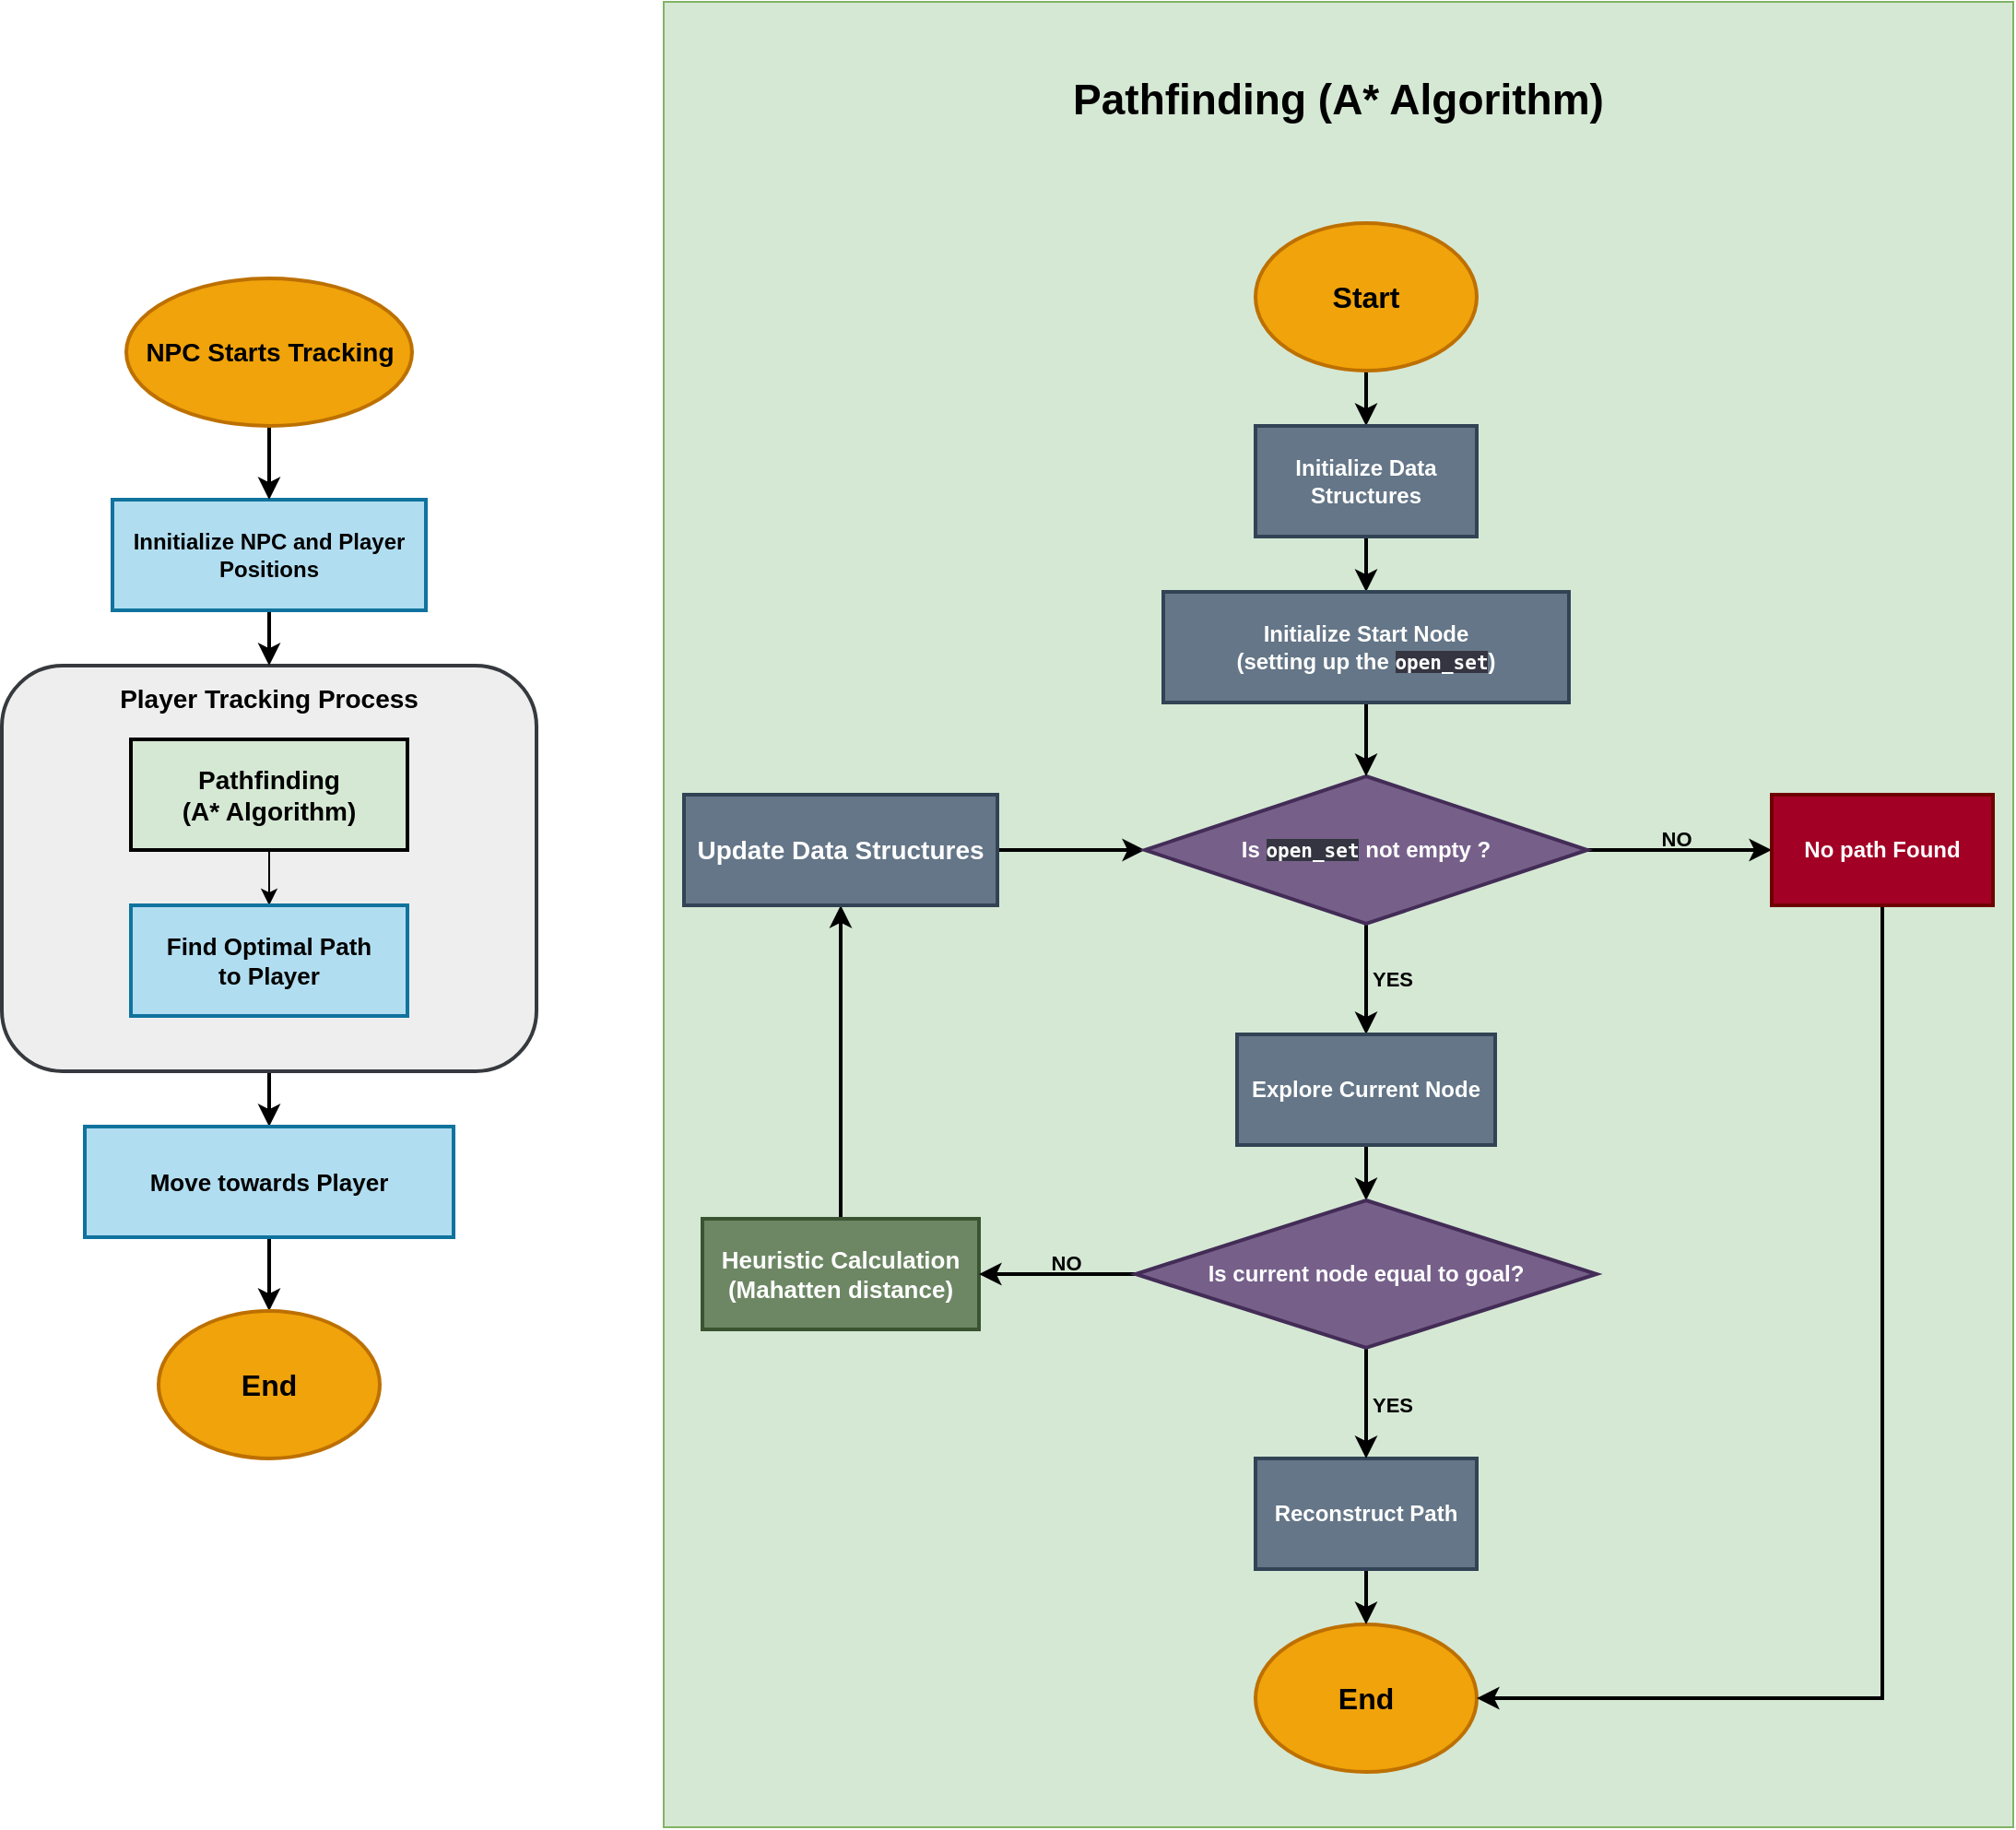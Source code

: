 <mxfile version="22.1.2" type="device">
  <diagram name="Page-1" id="YNtL-h6S51Kh_AjPHzg3">
    <mxGraphModel dx="3056" dy="1286" grid="1" gridSize="10" guides="1" tooltips="1" connect="1" arrows="1" fold="1" page="1" pageScale="1" pageWidth="850" pageHeight="1100" math="0" shadow="0">
      <root>
        <mxCell id="0" />
        <mxCell id="1" parent="0" />
        <mxCell id="kVOUE-hHhYWI_F6YInDT-84" value="&lt;b style=&quot;color: rgb(0, 0, 0); font-size: 23px;&quot;&gt;Pathfinding (A* Algorithm)&lt;br&gt;&lt;br&gt;&lt;br&gt;&lt;br&gt;&lt;br&gt;&lt;br&gt;&lt;br&gt;&lt;br&gt;&lt;br&gt;&lt;br&gt;&lt;br&gt;&lt;br&gt;&lt;br&gt;&lt;br&gt;&lt;br&gt;&lt;br&gt;&lt;br&gt;&lt;br&gt;&lt;br&gt;&lt;br&gt;&lt;br&gt;&lt;br&gt;&lt;br&gt;&lt;br&gt;&lt;br&gt;&lt;br&gt;&lt;br&gt;&lt;br&gt;&lt;br&gt;&lt;br&gt;&lt;br&gt;&lt;br&gt;&lt;br&gt;&lt;/b&gt;" style="rounded=0;whiteSpace=wrap;html=1;fillColor=#d5e8d4;strokeColor=#82b366;" vertex="1" parent="1">
          <mxGeometry x="-431" y="10" width="732" height="990" as="geometry" />
        </mxCell>
        <mxCell id="kVOUE-hHhYWI_F6YInDT-79" style="edgeStyle=orthogonalEdgeStyle;rounded=0;orthogonalLoop=1;jettySize=auto;html=1;exitX=0.5;exitY=1;exitDx=0;exitDy=0;entryX=0.5;entryY=0;entryDx=0;entryDy=0;strokeWidth=2;" edge="1" parent="1" source="kVOUE-hHhYWI_F6YInDT-71" target="kVOUE-hHhYWI_F6YInDT-78">
          <mxGeometry relative="1" as="geometry" />
        </mxCell>
        <mxCell id="kVOUE-hHhYWI_F6YInDT-71" value="&lt;font style=&quot;font-size: 14px;&quot; color=&quot;#000000&quot;&gt;&lt;b&gt;Player Tracking Process&lt;br&gt;&lt;br&gt;&lt;br&gt;&lt;br&gt;&lt;br&gt;&lt;br&gt;&lt;br&gt;&lt;br&gt;&lt;br&gt;&lt;br&gt;&lt;br&gt;&lt;/b&gt;&lt;br&gt;&lt;/font&gt;" style="rounded=1;whiteSpace=wrap;html=1;fillColor=#eeeeee;strokeColor=#36393d;strokeWidth=2;" vertex="1" parent="1">
          <mxGeometry x="-790" y="370" width="290" height="220" as="geometry" />
        </mxCell>
        <mxCell id="kVOUE-hHhYWI_F6YInDT-72" style="edgeStyle=orthogonalEdgeStyle;rounded=0;orthogonalLoop=1;jettySize=auto;html=1;exitX=0.5;exitY=1;exitDx=0;exitDy=0;entryX=0.5;entryY=0;entryDx=0;entryDy=0;strokeWidth=2;" edge="1" parent="1" source="kVOUE-hHhYWI_F6YInDT-3" target="kVOUE-hHhYWI_F6YInDT-71">
          <mxGeometry relative="1" as="geometry" />
        </mxCell>
        <mxCell id="kVOUE-hHhYWI_F6YInDT-3" value="&lt;b&gt;&lt;font color=&quot;#000000&quot;&gt;Innitialize NPC and Player Positions&lt;/font&gt;&lt;/b&gt;" style="rounded=0;whiteSpace=wrap;html=1;fillColor=#b1ddf0;strokeColor=#10739e;strokeWidth=2;" vertex="1" parent="1">
          <mxGeometry x="-730" y="280" width="170" height="60" as="geometry" />
        </mxCell>
        <mxCell id="kVOUE-hHhYWI_F6YInDT-68" style="edgeStyle=orthogonalEdgeStyle;rounded=0;orthogonalLoop=1;jettySize=auto;html=1;exitX=0.5;exitY=0;exitDx=0;exitDy=0;entryX=0.5;entryY=1;entryDx=0;entryDy=0;strokeWidth=2;strokeColor=#000000;" edge="1" parent="1" source="kVOUE-hHhYWI_F6YInDT-9" target="kVOUE-hHhYWI_F6YInDT-26">
          <mxGeometry relative="1" as="geometry" />
        </mxCell>
        <mxCell id="kVOUE-hHhYWI_F6YInDT-9" value="&lt;b style=&quot;font-size: 13px;&quot;&gt;Heuristic Calculation&lt;br&gt;(Mahatten distance)&lt;/b&gt;" style="rounded=0;whiteSpace=wrap;html=1;fillColor=#6d8764;fontColor=#ffffff;strokeColor=#3A5431;strokeWidth=2;" vertex="1" parent="1">
          <mxGeometry x="-410" y="670" width="150" height="60" as="geometry" />
        </mxCell>
        <mxCell id="kVOUE-hHhYWI_F6YInDT-62" style="edgeStyle=orthogonalEdgeStyle;rounded=0;orthogonalLoop=1;jettySize=auto;html=1;exitX=1;exitY=0.5;exitDx=0;exitDy=0;strokeWidth=2;strokeColor=#000000;" edge="1" parent="1" source="kVOUE-hHhYWI_F6YInDT-26" target="kVOUE-hHhYWI_F6YInDT-33">
          <mxGeometry relative="1" as="geometry" />
        </mxCell>
        <mxCell id="kVOUE-hHhYWI_F6YInDT-26" value="&lt;font style=&quot;font-size: 14px;&quot;&gt;&lt;b&gt;Update Data Structures&lt;/b&gt;&lt;/font&gt;" style="rounded=0;whiteSpace=wrap;html=1;fillColor=#647687;fontColor=#ffffff;strokeColor=#314354;strokeWidth=2;" vertex="1" parent="1">
          <mxGeometry x="-420" y="440" width="170" height="60" as="geometry" />
        </mxCell>
        <mxCell id="kVOUE-hHhYWI_F6YInDT-44" value="" style="edgeStyle=orthogonalEdgeStyle;rounded=0;orthogonalLoop=1;jettySize=auto;html=1;strokeWidth=2;strokeColor=#000000;" edge="1" parent="1" source="kVOUE-hHhYWI_F6YInDT-30" target="kVOUE-hHhYWI_F6YInDT-32">
          <mxGeometry relative="1" as="geometry" />
        </mxCell>
        <mxCell id="kVOUE-hHhYWI_F6YInDT-30" value="&lt;b&gt;&lt;font style=&quot;font-size: 16px;&quot;&gt;Start&lt;/font&gt;&lt;/b&gt;" style="ellipse;whiteSpace=wrap;html=1;fillColor=#f0a30a;fontColor=#000000;strokeColor=#BD7000;strokeWidth=2;" vertex="1" parent="1">
          <mxGeometry x="-110" y="130" width="120" height="80" as="geometry" />
        </mxCell>
        <mxCell id="kVOUE-hHhYWI_F6YInDT-31" value="&lt;b&gt;&lt;font style=&quot;font-size: 16px;&quot;&gt;End&lt;/font&gt;&lt;/b&gt;" style="ellipse;whiteSpace=wrap;html=1;fillColor=#f0a30a;fontColor=#000000;strokeColor=#BD7000;strokeWidth=2;align=center;" vertex="1" parent="1">
          <mxGeometry x="-110" y="890" width="120" height="80" as="geometry" />
        </mxCell>
        <mxCell id="kVOUE-hHhYWI_F6YInDT-45" style="edgeStyle=orthogonalEdgeStyle;rounded=0;orthogonalLoop=1;jettySize=auto;html=1;exitX=0.5;exitY=1;exitDx=0;exitDy=0;strokeWidth=2;strokeColor=#000000;" edge="1" parent="1" source="kVOUE-hHhYWI_F6YInDT-32" target="kVOUE-hHhYWI_F6YInDT-38">
          <mxGeometry relative="1" as="geometry" />
        </mxCell>
        <mxCell id="kVOUE-hHhYWI_F6YInDT-32" value="&lt;b&gt;Initialize Data Structures&lt;/b&gt;" style="rounded=0;whiteSpace=wrap;html=1;fillColor=#647687;fontColor=#ffffff;strokeColor=#314354;strokeWidth=2;" vertex="1" parent="1">
          <mxGeometry x="-110" y="240" width="120" height="60" as="geometry" />
        </mxCell>
        <mxCell id="kVOUE-hHhYWI_F6YInDT-47" style="edgeStyle=orthogonalEdgeStyle;rounded=0;orthogonalLoop=1;jettySize=auto;html=1;exitX=0.5;exitY=1;exitDx=0;exitDy=0;strokeWidth=2;strokeColor=#000000;" edge="1" parent="1" source="kVOUE-hHhYWI_F6YInDT-33" target="kVOUE-hHhYWI_F6YInDT-37">
          <mxGeometry relative="1" as="geometry" />
        </mxCell>
        <mxCell id="kVOUE-hHhYWI_F6YInDT-56" value="&lt;b&gt;YES&lt;/b&gt;" style="edgeLabel;html=1;align=center;verticalAlign=middle;resizable=0;points=[];labelBackgroundColor=none;fontColor=#000000;" vertex="1" connectable="0" parent="kVOUE-hHhYWI_F6YInDT-47">
          <mxGeometry x="-0.011" y="2" relative="1" as="geometry">
            <mxPoint x="12" as="offset" />
          </mxGeometry>
        </mxCell>
        <mxCell id="kVOUE-hHhYWI_F6YInDT-48" style="edgeStyle=orthogonalEdgeStyle;rounded=0;orthogonalLoop=1;jettySize=auto;html=1;exitX=1;exitY=0.5;exitDx=0;exitDy=0;entryX=0;entryY=0.5;entryDx=0;entryDy=0;strokeWidth=2;strokeColor=#000000;" edge="1" parent="1" source="kVOUE-hHhYWI_F6YInDT-33" target="kVOUE-hHhYWI_F6YInDT-35">
          <mxGeometry relative="1" as="geometry" />
        </mxCell>
        <mxCell id="kVOUE-hHhYWI_F6YInDT-33" value="&lt;b&gt;Is&amp;nbsp;&lt;code style=&quot;border: 0px solid rgb(217, 217, 227); box-sizing: border-box; --tw-border-spacing-x: 0; --tw-border-spacing-y: 0; --tw-translate-x: 0; --tw-translate-y: 0; --tw-rotate: 0; --tw-skew-x: 0; --tw-skew-y: 0; --tw-scale-x: 1; --tw-scale-y: 1; --tw-pan-x: ; --tw-pan-y: ; --tw-pinch-zoom: ; --tw-scroll-snap-strictness: proximity; --tw-gradient-from-position: ; --tw-gradient-via-position: ; --tw-gradient-to-position: ; --tw-ordinal: ; --tw-slashed-zero: ; --tw-numeric-figure: ; --tw-numeric-spacing: ; --tw-numeric-fraction: ; --tw-ring-inset: ; --tw-ring-offset-width: 0px; --tw-ring-offset-color: #fff; --tw-ring-color: rgba(69,89,164,.5); --tw-ring-offset-shadow: 0 0 transparent; --tw-ring-shadow: 0 0 transparent; --tw-shadow: 0 0 transparent; --tw-shadow-colored: 0 0 transparent; --tw-blur: ; --tw-brightness: ; --tw-contrast: ; --tw-grayscale: ; --tw-hue-rotate: ; --tw-invert: ; --tw-saturate: ; --tw-sepia: ; --tw-drop-shadow: ; --tw-backdrop-blur: ; --tw-backdrop-brightness: ; --tw-backdrop-contrast: ; --tw-backdrop-grayscale: ; --tw-backdrop-hue-rotate: ; --tw-backdrop-invert: ; --tw-backdrop-opacity: ; --tw-backdrop-saturate: ; --tw-backdrop-sepia: ; font-size: 0.875em; color: var(--tw-prose-code); text-align: left; background-color: rgb(52, 53, 65); font-family: &amp;quot;Söhne Mono&amp;quot;, Monaco, &amp;quot;Andale Mono&amp;quot;, &amp;quot;Ubuntu Mono&amp;quot;, monospace !important;&quot;&gt;open_set&lt;/code&gt;&amp;nbsp;not empty ?&lt;/b&gt;" style="rhombus;whiteSpace=wrap;html=1;fillColor=#76608a;fontColor=#ffffff;strokeColor=#432D57;strokeWidth=2;" vertex="1" parent="1">
          <mxGeometry x="-170" y="430" width="240" height="80" as="geometry" />
        </mxCell>
        <mxCell id="kVOUE-hHhYWI_F6YInDT-61" style="edgeStyle=orthogonalEdgeStyle;rounded=0;orthogonalLoop=1;jettySize=auto;html=1;exitX=0.5;exitY=1;exitDx=0;exitDy=0;entryX=1;entryY=0.5;entryDx=0;entryDy=0;strokeWidth=2;strokeColor=#000000;" edge="1" parent="1" source="kVOUE-hHhYWI_F6YInDT-35" target="kVOUE-hHhYWI_F6YInDT-31">
          <mxGeometry relative="1" as="geometry" />
        </mxCell>
        <mxCell id="kVOUE-hHhYWI_F6YInDT-35" value="&lt;b&gt;No path Found&lt;/b&gt;" style="rounded=0;whiteSpace=wrap;html=1;fillColor=#a20025;strokeColor=#6F0000;fontColor=#ffffff;strokeWidth=2;" vertex="1" parent="1">
          <mxGeometry x="170" y="440" width="120" height="60" as="geometry" />
        </mxCell>
        <mxCell id="kVOUE-hHhYWI_F6YInDT-52" style="edgeStyle=orthogonalEdgeStyle;rounded=0;orthogonalLoop=1;jettySize=auto;html=1;exitX=0.5;exitY=1;exitDx=0;exitDy=0;entryX=0.5;entryY=0;entryDx=0;entryDy=0;strokeWidth=2;strokeColor=#000000;" edge="1" parent="1" source="kVOUE-hHhYWI_F6YInDT-36" target="kVOUE-hHhYWI_F6YInDT-31">
          <mxGeometry relative="1" as="geometry" />
        </mxCell>
        <mxCell id="kVOUE-hHhYWI_F6YInDT-36" value="&lt;b&gt;Reconstruct Path&lt;/b&gt;" style="rounded=0;whiteSpace=wrap;html=1;fillColor=#647687;fontColor=#ffffff;strokeColor=#314354;strokeWidth=2;" vertex="1" parent="1">
          <mxGeometry x="-110" y="800" width="120" height="60" as="geometry" />
        </mxCell>
        <mxCell id="kVOUE-hHhYWI_F6YInDT-49" style="edgeStyle=orthogonalEdgeStyle;rounded=0;orthogonalLoop=1;jettySize=auto;html=1;exitX=0.5;exitY=1;exitDx=0;exitDy=0;strokeWidth=2;strokeColor=#000000;" edge="1" parent="1" source="kVOUE-hHhYWI_F6YInDT-37" target="kVOUE-hHhYWI_F6YInDT-41">
          <mxGeometry relative="1" as="geometry" />
        </mxCell>
        <mxCell id="kVOUE-hHhYWI_F6YInDT-37" value="&lt;b&gt;Explore Current Node&lt;/b&gt;" style="rounded=0;whiteSpace=wrap;html=1;fillColor=#647687;fontColor=#ffffff;strokeColor=#314354;strokeWidth=2;" vertex="1" parent="1">
          <mxGeometry x="-120" y="570" width="140" height="60" as="geometry" />
        </mxCell>
        <mxCell id="kVOUE-hHhYWI_F6YInDT-46" style="edgeStyle=orthogonalEdgeStyle;rounded=0;orthogonalLoop=1;jettySize=auto;html=1;exitX=0.5;exitY=1;exitDx=0;exitDy=0;strokeWidth=2;strokeColor=#000000;" edge="1" parent="1" source="kVOUE-hHhYWI_F6YInDT-38" target="kVOUE-hHhYWI_F6YInDT-33">
          <mxGeometry relative="1" as="geometry" />
        </mxCell>
        <mxCell id="kVOUE-hHhYWI_F6YInDT-38" value="&lt;b&gt;Initialize Start Node&lt;br&gt;(setting up the &lt;code style=&quot;border: 0px solid rgb(217, 217, 227); box-sizing: border-box; --tw-border-spacing-x: 0; --tw-border-spacing-y: 0; --tw-translate-x: 0; --tw-translate-y: 0; --tw-rotate: 0; --tw-skew-x: 0; --tw-skew-y: 0; --tw-scale-x: 1; --tw-scale-y: 1; --tw-pan-x: ; --tw-pan-y: ; --tw-pinch-zoom: ; --tw-scroll-snap-strictness: proximity; --tw-gradient-from-position: ; --tw-gradient-via-position: ; --tw-gradient-to-position: ; --tw-ordinal: ; --tw-slashed-zero: ; --tw-numeric-figure: ; --tw-numeric-spacing: ; --tw-numeric-fraction: ; --tw-ring-inset: ; --tw-ring-offset-width: 0px; --tw-ring-offset-color: #fff; --tw-ring-color: rgba(69,89,164,.5); --tw-ring-offset-shadow: 0 0 transparent; --tw-ring-shadow: 0 0 transparent; --tw-shadow: 0 0 transparent; --tw-shadow-colored: 0 0 transparent; --tw-blur: ; --tw-brightness: ; --tw-contrast: ; --tw-grayscale: ; --tw-hue-rotate: ; --tw-invert: ; --tw-saturate: ; --tw-sepia: ; --tw-drop-shadow: ; --tw-backdrop-blur: ; --tw-backdrop-brightness: ; --tw-backdrop-contrast: ; --tw-backdrop-grayscale: ; --tw-backdrop-hue-rotate: ; --tw-backdrop-invert: ; --tw-backdrop-opacity: ; --tw-backdrop-saturate: ; --tw-backdrop-sepia: ; font-size: 0.875em; color: var(--tw-prose-code); text-align: left; background-color: rgb(52, 53, 65); font-family: &amp;quot;Söhne Mono&amp;quot;, Monaco, &amp;quot;Andale Mono&amp;quot;, &amp;quot;Ubuntu Mono&amp;quot;, monospace !important;&quot;&gt;open_set&lt;/code&gt;)&lt;/b&gt;" style="rounded=0;whiteSpace=wrap;html=1;fillColor=#647687;fontColor=#ffffff;strokeColor=#314354;strokeWidth=2;" vertex="1" parent="1">
          <mxGeometry x="-160" y="330" width="220" height="60" as="geometry" />
        </mxCell>
        <mxCell id="kVOUE-hHhYWI_F6YInDT-50" style="edgeStyle=orthogonalEdgeStyle;rounded=0;orthogonalLoop=1;jettySize=auto;html=1;exitX=0.5;exitY=1;exitDx=0;exitDy=0;entryX=0.5;entryY=0;entryDx=0;entryDy=0;strokeWidth=2;strokeColor=#000000;" edge="1" parent="1" source="kVOUE-hHhYWI_F6YInDT-41" target="kVOUE-hHhYWI_F6YInDT-36">
          <mxGeometry relative="1" as="geometry" />
        </mxCell>
        <mxCell id="kVOUE-hHhYWI_F6YInDT-57" value="YES" style="edgeLabel;html=1;align=center;verticalAlign=middle;resizable=0;points=[];labelBackgroundColor=none;fontColor=#000000;fontStyle=1" vertex="1" connectable="0" parent="kVOUE-hHhYWI_F6YInDT-50">
          <mxGeometry x="-0.05" relative="1" as="geometry">
            <mxPoint x="14" y="2" as="offset" />
          </mxGeometry>
        </mxCell>
        <mxCell id="kVOUE-hHhYWI_F6YInDT-63" style="edgeStyle=orthogonalEdgeStyle;rounded=0;orthogonalLoop=1;jettySize=auto;html=1;exitX=0;exitY=0.5;exitDx=0;exitDy=0;entryX=1;entryY=0.5;entryDx=0;entryDy=0;strokeWidth=2;strokeColor=#000000;" edge="1" parent="1" source="kVOUE-hHhYWI_F6YInDT-41" target="kVOUE-hHhYWI_F6YInDT-9">
          <mxGeometry relative="1" as="geometry" />
        </mxCell>
        <mxCell id="kVOUE-hHhYWI_F6YInDT-64" value="NO" style="edgeLabel;html=1;align=center;verticalAlign=middle;resizable=0;points=[];fontColor=#000000;labelBackgroundColor=none;fontStyle=1" vertex="1" connectable="0" parent="kVOUE-hHhYWI_F6YInDT-63">
          <mxGeometry x="-0.098" y="1" relative="1" as="geometry">
            <mxPoint y="-7" as="offset" />
          </mxGeometry>
        </mxCell>
        <mxCell id="kVOUE-hHhYWI_F6YInDT-87" value="NO" style="edgeLabel;html=1;align=center;verticalAlign=middle;resizable=0;points=[];fontColor=#000000;labelBackgroundColor=none;fontStyle=1" vertex="1" connectable="0" parent="kVOUE-hHhYWI_F6YInDT-63">
          <mxGeometry x="-0.098" y="1" relative="1" as="geometry">
            <mxPoint x="331" y="-237" as="offset" />
          </mxGeometry>
        </mxCell>
        <mxCell id="kVOUE-hHhYWI_F6YInDT-41" value="&lt;b&gt;Is current node equal to goal?&lt;/b&gt;" style="rhombus;whiteSpace=wrap;html=1;fillColor=#76608a;fontColor=#ffffff;strokeColor=#432D57;strokeWidth=2;" vertex="1" parent="1">
          <mxGeometry x="-175" y="660" width="250" height="80" as="geometry" />
        </mxCell>
        <mxCell id="kVOUE-hHhYWI_F6YInDT-77" style="edgeStyle=orthogonalEdgeStyle;rounded=0;orthogonalLoop=1;jettySize=auto;html=1;exitX=0.5;exitY=1;exitDx=0;exitDy=0;strokeColor=#000000;" edge="1" parent="1" source="kVOUE-hHhYWI_F6YInDT-69" target="kVOUE-hHhYWI_F6YInDT-76">
          <mxGeometry relative="1" as="geometry" />
        </mxCell>
        <mxCell id="kVOUE-hHhYWI_F6YInDT-69" value="&lt;font style=&quot;font-size: 14px;&quot; color=&quot;#000000&quot;&gt;&lt;b&gt;Pathfinding&lt;br&gt;(A* Algorithm)&lt;/b&gt;&lt;/font&gt;" style="rounded=0;whiteSpace=wrap;html=1;fillColor=#d5e8d4;strokeColor=#000000;strokeWidth=2;" vertex="1" parent="1">
          <mxGeometry x="-720" y="410" width="150" height="60" as="geometry" />
        </mxCell>
        <mxCell id="kVOUE-hHhYWI_F6YInDT-73" style="edgeStyle=orthogonalEdgeStyle;rounded=0;orthogonalLoop=1;jettySize=auto;html=1;exitX=0.5;exitY=1;exitDx=0;exitDy=0;entryX=0.5;entryY=0;entryDx=0;entryDy=0;strokeWidth=2;" edge="1" parent="1" source="kVOUE-hHhYWI_F6YInDT-70" target="kVOUE-hHhYWI_F6YInDT-3">
          <mxGeometry relative="1" as="geometry" />
        </mxCell>
        <mxCell id="kVOUE-hHhYWI_F6YInDT-70" value="&lt;b&gt;&lt;font style=&quot;font-size: 14px;&quot;&gt;NPC Starts Tracking&lt;/font&gt;&lt;/b&gt;" style="ellipse;whiteSpace=wrap;html=1;fillColor=#f0a30a;fontColor=#000000;strokeColor=#BD7000;strokeWidth=2;" vertex="1" parent="1">
          <mxGeometry x="-722.5" y="160" width="155" height="80" as="geometry" />
        </mxCell>
        <mxCell id="kVOUE-hHhYWI_F6YInDT-76" value="&lt;font style=&quot;font-size: 13px;&quot; color=&quot;#000000&quot;&gt;&lt;b&gt;Find Optimal Path &lt;br&gt;to Player&lt;/b&gt;&lt;/font&gt;" style="rounded=0;whiteSpace=wrap;html=1;fillColor=#b1ddf0;strokeColor=#10739e;strokeWidth=2;" vertex="1" parent="1">
          <mxGeometry x="-720" y="500" width="150" height="60" as="geometry" />
        </mxCell>
        <mxCell id="kVOUE-hHhYWI_F6YInDT-83" style="edgeStyle=orthogonalEdgeStyle;rounded=0;orthogonalLoop=1;jettySize=auto;html=1;exitX=0.5;exitY=1;exitDx=0;exitDy=0;entryX=0.5;entryY=0;entryDx=0;entryDy=0;strokeWidth=2;" edge="1" parent="1" source="kVOUE-hHhYWI_F6YInDT-78" target="kVOUE-hHhYWI_F6YInDT-82">
          <mxGeometry relative="1" as="geometry" />
        </mxCell>
        <mxCell id="kVOUE-hHhYWI_F6YInDT-78" value="&lt;font size=&quot;1&quot; color=&quot;#000000&quot;&gt;&lt;b style=&quot;font-size: 13px;&quot;&gt;Move towards Player&lt;/b&gt;&lt;/font&gt;" style="rounded=0;whiteSpace=wrap;html=1;fillColor=#b1ddf0;strokeColor=#10739e;strokeWidth=2;" vertex="1" parent="1">
          <mxGeometry x="-745" y="620" width="200" height="60" as="geometry" />
        </mxCell>
        <mxCell id="kVOUE-hHhYWI_F6YInDT-82" value="&lt;b&gt;&lt;font style=&quot;font-size: 16px;&quot;&gt;End&lt;/font&gt;&lt;/b&gt;" style="ellipse;whiteSpace=wrap;html=1;fillColor=#f0a30a;fontColor=#000000;strokeColor=#BD7000;strokeWidth=2;" vertex="1" parent="1">
          <mxGeometry x="-705" y="720" width="120" height="80" as="geometry" />
        </mxCell>
      </root>
    </mxGraphModel>
  </diagram>
</mxfile>
